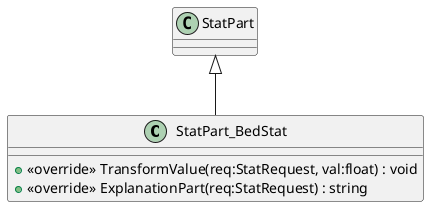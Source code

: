 @startuml
class StatPart_BedStat {
    + <<override>> TransformValue(req:StatRequest, val:float) : void
    + <<override>> ExplanationPart(req:StatRequest) : string
}
StatPart <|-- StatPart_BedStat
@enduml
